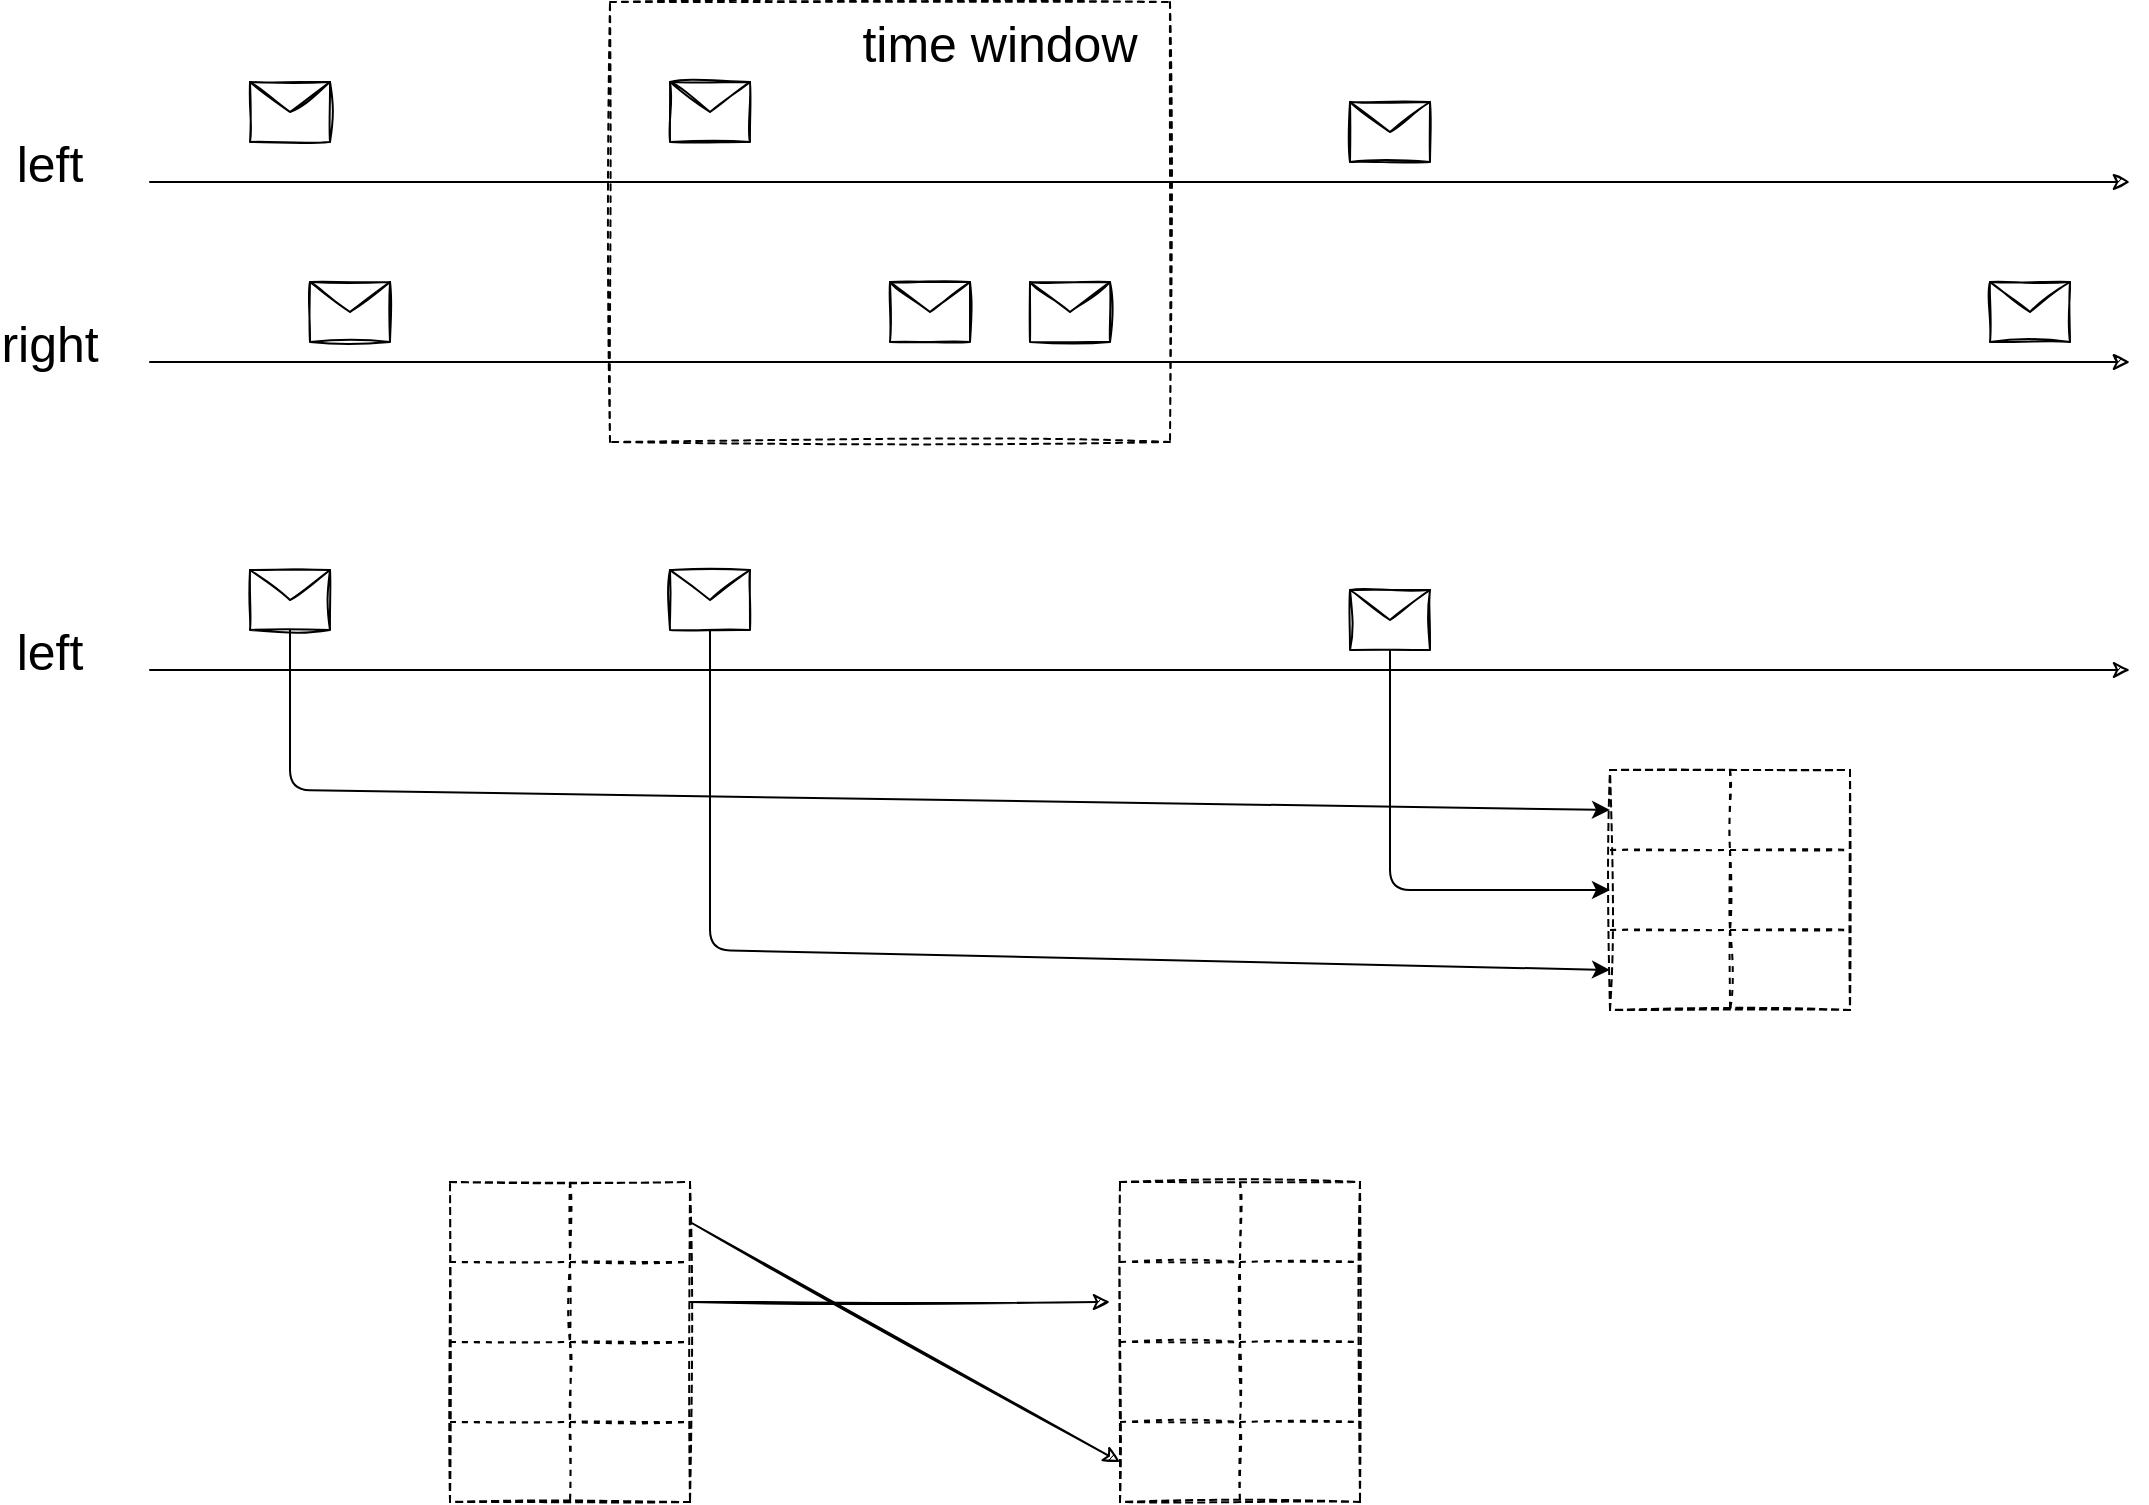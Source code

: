 <mxfile version="14.1.9" type="github">
  <diagram id="IgOOr7WAQwyWSf3Zi6I-" name="Page-1">
    <mxGraphModel dx="1422" dy="802" grid="1" gridSize="10" guides="1" tooltips="1" connect="1" arrows="1" fold="1" page="1" pageScale="1" pageWidth="1169" pageHeight="827" math="0" shadow="0">
      <root>
        <mxCell id="0" />
        <mxCell id="1" parent="0" />
        <mxCell id="rF7Z-2SYWHVIbqaT1fd9-1" value="" style="endArrow=classic;html=1;sketch=1;" edge="1" parent="1">
          <mxGeometry width="50" height="50" relative="1" as="geometry">
            <mxPoint x="100" y="110" as="sourcePoint" />
            <mxPoint x="1090" y="110" as="targetPoint" />
          </mxGeometry>
        </mxCell>
        <mxCell id="rF7Z-2SYWHVIbqaT1fd9-2" value="" style="endArrow=classic;html=1;sketch=1;" edge="1" parent="1">
          <mxGeometry width="50" height="50" relative="1" as="geometry">
            <mxPoint x="100" y="200" as="sourcePoint" />
            <mxPoint x="1090" y="200" as="targetPoint" />
          </mxGeometry>
        </mxCell>
        <mxCell id="rF7Z-2SYWHVIbqaT1fd9-4" value="&lt;font style=&quot;font-size: 25px&quot;&gt;left&lt;/font&gt;" style="text;html=1;strokeColor=none;fillColor=none;align=center;verticalAlign=middle;whiteSpace=wrap;rounded=0;" vertex="1" parent="1">
          <mxGeometry x="30" y="90" width="40" height="20" as="geometry" />
        </mxCell>
        <mxCell id="rF7Z-2SYWHVIbqaT1fd9-5" value="&lt;font style=&quot;font-size: 25px&quot;&gt;right&lt;/font&gt;" style="text;html=1;strokeColor=none;fillColor=none;align=center;verticalAlign=middle;whiteSpace=wrap;rounded=0;" vertex="1" parent="1">
          <mxGeometry x="30" y="180" width="40" height="20" as="geometry" />
        </mxCell>
        <mxCell id="rF7Z-2SYWHVIbqaT1fd9-6" value="" style="shape=message;html=1;whiteSpace=wrap;html=1;outlineConnect=0;sketch=1;" vertex="1" parent="1">
          <mxGeometry x="150" y="60" width="40" height="30" as="geometry" />
        </mxCell>
        <mxCell id="rF7Z-2SYWHVIbqaT1fd9-7" value="" style="shape=message;html=1;whiteSpace=wrap;html=1;outlineConnect=0;sketch=1;" vertex="1" parent="1">
          <mxGeometry x="180" y="160" width="40" height="30" as="geometry" />
        </mxCell>
        <mxCell id="rF7Z-2SYWHVIbqaT1fd9-8" value="" style="shape=message;html=1;whiteSpace=wrap;html=1;outlineConnect=0;sketch=1;" vertex="1" parent="1">
          <mxGeometry x="360" y="60" width="40" height="30" as="geometry" />
        </mxCell>
        <mxCell id="rF7Z-2SYWHVIbqaT1fd9-9" value="" style="shape=message;html=1;whiteSpace=wrap;html=1;outlineConnect=0;sketch=1;" vertex="1" parent="1">
          <mxGeometry x="470" y="160" width="40" height="30" as="geometry" />
        </mxCell>
        <mxCell id="rF7Z-2SYWHVIbqaT1fd9-10" value="" style="shape=message;html=1;whiteSpace=wrap;html=1;outlineConnect=0;sketch=1;" vertex="1" parent="1">
          <mxGeometry x="540" y="160" width="40" height="30" as="geometry" />
        </mxCell>
        <mxCell id="rF7Z-2SYWHVIbqaT1fd9-11" value="" style="shape=message;html=1;whiteSpace=wrap;html=1;outlineConnect=0;sketch=1;" vertex="1" parent="1">
          <mxGeometry x="700" y="70" width="40" height="30" as="geometry" />
        </mxCell>
        <mxCell id="rF7Z-2SYWHVIbqaT1fd9-12" value="" style="shape=message;html=1;whiteSpace=wrap;html=1;outlineConnect=0;sketch=1;" vertex="1" parent="1">
          <mxGeometry x="1020" y="160" width="40" height="30" as="geometry" />
        </mxCell>
        <mxCell id="rF7Z-2SYWHVIbqaT1fd9-13" value="" style="endArrow=classic;html=1;sketch=1;" edge="1" parent="1">
          <mxGeometry width="50" height="50" relative="1" as="geometry">
            <mxPoint x="100" y="354" as="sourcePoint" />
            <mxPoint x="1090" y="354" as="targetPoint" />
          </mxGeometry>
        </mxCell>
        <mxCell id="rF7Z-2SYWHVIbqaT1fd9-14" value="&lt;font style=&quot;font-size: 25px&quot;&gt;left&lt;/font&gt;" style="text;html=1;strokeColor=none;fillColor=none;align=center;verticalAlign=middle;whiteSpace=wrap;rounded=0;" vertex="1" parent="1">
          <mxGeometry x="30" y="334" width="40" height="20" as="geometry" />
        </mxCell>
        <mxCell id="rF7Z-2SYWHVIbqaT1fd9-15" value="" style="shape=message;html=1;whiteSpace=wrap;html=1;outlineConnect=0;sketch=1;" vertex="1" parent="1">
          <mxGeometry x="150" y="304" width="40" height="30" as="geometry" />
        </mxCell>
        <mxCell id="rF7Z-2SYWHVIbqaT1fd9-16" value="" style="shape=message;html=1;whiteSpace=wrap;html=1;outlineConnect=0;sketch=1;" vertex="1" parent="1">
          <mxGeometry x="360" y="304" width="40" height="30" as="geometry" />
        </mxCell>
        <mxCell id="rF7Z-2SYWHVIbqaT1fd9-17" value="" style="shape=message;html=1;whiteSpace=wrap;html=1;outlineConnect=0;sketch=1;" vertex="1" parent="1">
          <mxGeometry x="700" y="314" width="40" height="30" as="geometry" />
        </mxCell>
        <mxCell id="rF7Z-2SYWHVIbqaT1fd9-19" value="" style="rounded=0;whiteSpace=wrap;html=1;sketch=1;fillColor=none;dashed=1;" vertex="1" parent="1">
          <mxGeometry x="330" y="20" width="280" height="220" as="geometry" />
        </mxCell>
        <mxCell id="rF7Z-2SYWHVIbqaT1fd9-21" value="" style="shape=table;html=1;whiteSpace=wrap;startSize=0;container=1;collapsible=0;childLayout=tableLayout;dashed=1;sketch=1;fillColor=none;" vertex="1" parent="1">
          <mxGeometry x="830" y="404" width="120" height="120" as="geometry" />
        </mxCell>
        <mxCell id="rF7Z-2SYWHVIbqaT1fd9-22" value="" style="shape=partialRectangle;html=1;whiteSpace=wrap;collapsible=0;dropTarget=0;pointerEvents=0;fillColor=none;top=0;left=0;bottom=0;right=0;points=[[0,0.5],[1,0.5]];portConstraint=eastwest;" vertex="1" parent="rF7Z-2SYWHVIbqaT1fd9-21">
          <mxGeometry width="120" height="40" as="geometry" />
        </mxCell>
        <mxCell id="rF7Z-2SYWHVIbqaT1fd9-23" value="" style="shape=partialRectangle;html=1;whiteSpace=wrap;connectable=0;fillColor=none;top=0;left=0;bottom=0;right=0;overflow=hidden;" vertex="1" parent="rF7Z-2SYWHVIbqaT1fd9-22">
          <mxGeometry width="60" height="40" as="geometry" />
        </mxCell>
        <mxCell id="rF7Z-2SYWHVIbqaT1fd9-24" value="" style="shape=partialRectangle;html=1;whiteSpace=wrap;connectable=0;fillColor=none;top=0;left=0;bottom=0;right=0;overflow=hidden;" vertex="1" parent="rF7Z-2SYWHVIbqaT1fd9-22">
          <mxGeometry x="60" width="60" height="40" as="geometry" />
        </mxCell>
        <mxCell id="rF7Z-2SYWHVIbqaT1fd9-26" value="" style="shape=partialRectangle;html=1;whiteSpace=wrap;collapsible=0;dropTarget=0;pointerEvents=0;fillColor=none;top=0;left=0;bottom=0;right=0;points=[[0,0.5],[1,0.5]];portConstraint=eastwest;" vertex="1" parent="rF7Z-2SYWHVIbqaT1fd9-21">
          <mxGeometry y="40" width="120" height="40" as="geometry" />
        </mxCell>
        <mxCell id="rF7Z-2SYWHVIbqaT1fd9-27" value="" style="shape=partialRectangle;html=1;whiteSpace=wrap;connectable=0;fillColor=none;top=0;left=0;bottom=0;right=0;overflow=hidden;" vertex="1" parent="rF7Z-2SYWHVIbqaT1fd9-26">
          <mxGeometry width="60" height="40" as="geometry" />
        </mxCell>
        <mxCell id="rF7Z-2SYWHVIbqaT1fd9-28" value="" style="shape=partialRectangle;html=1;whiteSpace=wrap;connectable=0;fillColor=none;top=0;left=0;bottom=0;right=0;overflow=hidden;" vertex="1" parent="rF7Z-2SYWHVIbqaT1fd9-26">
          <mxGeometry x="60" width="60" height="40" as="geometry" />
        </mxCell>
        <mxCell id="rF7Z-2SYWHVIbqaT1fd9-30" value="" style="shape=partialRectangle;html=1;whiteSpace=wrap;collapsible=0;dropTarget=0;pointerEvents=0;fillColor=none;top=0;left=0;bottom=0;right=0;points=[[0,0.5],[1,0.5]];portConstraint=eastwest;" vertex="1" parent="rF7Z-2SYWHVIbqaT1fd9-21">
          <mxGeometry y="80" width="120" height="40" as="geometry" />
        </mxCell>
        <mxCell id="rF7Z-2SYWHVIbqaT1fd9-31" value="" style="shape=partialRectangle;html=1;whiteSpace=wrap;connectable=0;fillColor=none;top=0;left=0;bottom=0;right=0;overflow=hidden;" vertex="1" parent="rF7Z-2SYWHVIbqaT1fd9-30">
          <mxGeometry width="60" height="40" as="geometry" />
        </mxCell>
        <mxCell id="rF7Z-2SYWHVIbqaT1fd9-32" value="" style="shape=partialRectangle;html=1;whiteSpace=wrap;connectable=0;fillColor=none;top=0;left=0;bottom=0;right=0;overflow=hidden;" vertex="1" parent="rF7Z-2SYWHVIbqaT1fd9-30">
          <mxGeometry x="60" width="60" height="40" as="geometry" />
        </mxCell>
        <mxCell id="rF7Z-2SYWHVIbqaT1fd9-35" value="&lt;font style=&quot;font-size: 25px&quot;&gt;time window&lt;/font&gt;" style="text;html=1;strokeColor=none;fillColor=none;align=center;verticalAlign=middle;whiteSpace=wrap;rounded=0;" vertex="1" parent="1">
          <mxGeometry x="440" y="30" width="170" height="20" as="geometry" />
        </mxCell>
        <mxCell id="rF7Z-2SYWHVIbqaT1fd9-36" value="" style="endArrow=classic;html=1;exitX=0.5;exitY=1;exitDx=0;exitDy=0;entryX=0;entryY=0.5;entryDx=0;entryDy=0;" edge="1" parent="1" source="rF7Z-2SYWHVIbqaT1fd9-15" target="rF7Z-2SYWHVIbqaT1fd9-22">
          <mxGeometry width="50" height="50" relative="1" as="geometry">
            <mxPoint x="260" y="504" as="sourcePoint" />
            <mxPoint x="310" y="454" as="targetPoint" />
            <Array as="points">
              <mxPoint x="170" y="414" />
            </Array>
          </mxGeometry>
        </mxCell>
        <mxCell id="rF7Z-2SYWHVIbqaT1fd9-37" value="" style="endArrow=classic;html=1;exitX=0.5;exitY=1;exitDx=0;exitDy=0;entryX=0;entryY=0.5;entryDx=0;entryDy=0;" edge="1" parent="1" source="rF7Z-2SYWHVIbqaT1fd9-16" target="rF7Z-2SYWHVIbqaT1fd9-30">
          <mxGeometry width="50" height="50" relative="1" as="geometry">
            <mxPoint x="330" y="504" as="sourcePoint" />
            <mxPoint x="990" y="594" as="targetPoint" />
            <Array as="points">
              <mxPoint x="380" y="494" />
            </Array>
          </mxGeometry>
        </mxCell>
        <mxCell id="rF7Z-2SYWHVIbqaT1fd9-38" value="" style="endArrow=classic;html=1;exitX=0.5;exitY=1;exitDx=0;exitDy=0;entryX=0;entryY=0.5;entryDx=0;entryDy=0;" edge="1" parent="1" source="rF7Z-2SYWHVIbqaT1fd9-17" target="rF7Z-2SYWHVIbqaT1fd9-26">
          <mxGeometry width="50" height="50" relative="1" as="geometry">
            <mxPoint x="710" y="504" as="sourcePoint" />
            <mxPoint x="1160" y="634" as="targetPoint" />
            <Array as="points">
              <mxPoint x="720" y="464" />
            </Array>
          </mxGeometry>
        </mxCell>
        <mxCell id="rF7Z-2SYWHVIbqaT1fd9-39" value="" style="shape=table;html=1;whiteSpace=wrap;startSize=0;container=1;collapsible=0;childLayout=tableLayout;dashed=1;sketch=1;fillColor=none;" vertex="1" parent="1">
          <mxGeometry x="250" y="610" width="120" height="160" as="geometry" />
        </mxCell>
        <mxCell id="rF7Z-2SYWHVIbqaT1fd9-40" value="" style="shape=partialRectangle;html=1;whiteSpace=wrap;collapsible=0;dropTarget=0;pointerEvents=0;fillColor=none;top=0;left=0;bottom=0;right=0;points=[[0,0.5],[1,0.5]];portConstraint=eastwest;" vertex="1" parent="rF7Z-2SYWHVIbqaT1fd9-39">
          <mxGeometry width="120" height="40" as="geometry" />
        </mxCell>
        <mxCell id="rF7Z-2SYWHVIbqaT1fd9-41" value="" style="shape=partialRectangle;html=1;whiteSpace=wrap;connectable=0;fillColor=none;top=0;left=0;bottom=0;right=0;overflow=hidden;" vertex="1" parent="rF7Z-2SYWHVIbqaT1fd9-40">
          <mxGeometry width="60" height="40" as="geometry" />
        </mxCell>
        <mxCell id="rF7Z-2SYWHVIbqaT1fd9-42" value="" style="shape=partialRectangle;html=1;whiteSpace=wrap;connectable=0;fillColor=none;top=0;left=0;bottom=0;right=0;overflow=hidden;" vertex="1" parent="rF7Z-2SYWHVIbqaT1fd9-40">
          <mxGeometry x="60" width="60" height="40" as="geometry" />
        </mxCell>
        <mxCell id="rF7Z-2SYWHVIbqaT1fd9-43" value="" style="shape=partialRectangle;html=1;whiteSpace=wrap;collapsible=0;dropTarget=0;pointerEvents=0;fillColor=none;top=0;left=0;bottom=0;right=0;points=[[0,0.5],[1,0.5]];portConstraint=eastwest;" vertex="1" parent="rF7Z-2SYWHVIbqaT1fd9-39">
          <mxGeometry y="40" width="120" height="40" as="geometry" />
        </mxCell>
        <mxCell id="rF7Z-2SYWHVIbqaT1fd9-44" value="" style="shape=partialRectangle;html=1;whiteSpace=wrap;connectable=0;fillColor=none;top=0;left=0;bottom=0;right=0;overflow=hidden;" vertex="1" parent="rF7Z-2SYWHVIbqaT1fd9-43">
          <mxGeometry width="60" height="40" as="geometry" />
        </mxCell>
        <mxCell id="rF7Z-2SYWHVIbqaT1fd9-45" value="" style="shape=partialRectangle;html=1;whiteSpace=wrap;connectable=0;fillColor=none;top=0;left=0;bottom=0;right=0;overflow=hidden;" vertex="1" parent="rF7Z-2SYWHVIbqaT1fd9-43">
          <mxGeometry x="60" width="60" height="40" as="geometry" />
        </mxCell>
        <mxCell id="rF7Z-2SYWHVIbqaT1fd9-46" value="" style="shape=partialRectangle;html=1;whiteSpace=wrap;collapsible=0;dropTarget=0;pointerEvents=0;fillColor=none;top=0;left=0;bottom=0;right=0;points=[[0,0.5],[1,0.5]];portConstraint=eastwest;" vertex="1" parent="rF7Z-2SYWHVIbqaT1fd9-39">
          <mxGeometry y="80" width="120" height="40" as="geometry" />
        </mxCell>
        <mxCell id="rF7Z-2SYWHVIbqaT1fd9-47" value="" style="shape=partialRectangle;html=1;whiteSpace=wrap;connectable=0;fillColor=none;top=0;left=0;bottom=0;right=0;overflow=hidden;" vertex="1" parent="rF7Z-2SYWHVIbqaT1fd9-46">
          <mxGeometry width="60" height="40" as="geometry" />
        </mxCell>
        <mxCell id="rF7Z-2SYWHVIbqaT1fd9-48" value="" style="shape=partialRectangle;html=1;whiteSpace=wrap;connectable=0;fillColor=none;top=0;left=0;bottom=0;right=0;overflow=hidden;" vertex="1" parent="rF7Z-2SYWHVIbqaT1fd9-46">
          <mxGeometry x="60" width="60" height="40" as="geometry" />
        </mxCell>
        <mxCell id="rF7Z-2SYWHVIbqaT1fd9-59" style="shape=partialRectangle;html=1;whiteSpace=wrap;collapsible=0;dropTarget=0;pointerEvents=0;fillColor=none;top=0;left=0;bottom=0;right=0;points=[[0,0.5],[1,0.5]];portConstraint=eastwest;" vertex="1" parent="rF7Z-2SYWHVIbqaT1fd9-39">
          <mxGeometry y="120" width="120" height="40" as="geometry" />
        </mxCell>
        <mxCell id="rF7Z-2SYWHVIbqaT1fd9-60" style="shape=partialRectangle;html=1;whiteSpace=wrap;connectable=0;fillColor=none;top=0;left=0;bottom=0;right=0;overflow=hidden;" vertex="1" parent="rF7Z-2SYWHVIbqaT1fd9-59">
          <mxGeometry width="60" height="40" as="geometry" />
        </mxCell>
        <mxCell id="rF7Z-2SYWHVIbqaT1fd9-61" style="shape=partialRectangle;html=1;whiteSpace=wrap;connectable=0;fillColor=none;top=0;left=0;bottom=0;right=0;overflow=hidden;" vertex="1" parent="rF7Z-2SYWHVIbqaT1fd9-59">
          <mxGeometry x="60" width="60" height="40" as="geometry" />
        </mxCell>
        <mxCell id="rF7Z-2SYWHVIbqaT1fd9-49" value="" style="shape=table;html=1;whiteSpace=wrap;startSize=0;container=1;collapsible=0;childLayout=tableLayout;dashed=1;sketch=1;fillColor=none;" vertex="1" parent="1">
          <mxGeometry x="585" y="610" width="120" height="160" as="geometry" />
        </mxCell>
        <mxCell id="rF7Z-2SYWHVIbqaT1fd9-50" value="" style="shape=partialRectangle;html=1;whiteSpace=wrap;collapsible=0;dropTarget=0;pointerEvents=0;fillColor=none;top=0;left=0;bottom=0;right=0;points=[[0,0.5],[1,0.5]];portConstraint=eastwest;" vertex="1" parent="rF7Z-2SYWHVIbqaT1fd9-49">
          <mxGeometry width="120" height="40" as="geometry" />
        </mxCell>
        <mxCell id="rF7Z-2SYWHVIbqaT1fd9-51" value="" style="shape=partialRectangle;html=1;whiteSpace=wrap;connectable=0;fillColor=none;top=0;left=0;bottom=0;right=0;overflow=hidden;" vertex="1" parent="rF7Z-2SYWHVIbqaT1fd9-50">
          <mxGeometry width="60" height="40" as="geometry" />
        </mxCell>
        <mxCell id="rF7Z-2SYWHVIbqaT1fd9-52" value="" style="shape=partialRectangle;html=1;whiteSpace=wrap;connectable=0;fillColor=none;top=0;left=0;bottom=0;right=0;overflow=hidden;" vertex="1" parent="rF7Z-2SYWHVIbqaT1fd9-50">
          <mxGeometry x="60" width="60" height="40" as="geometry" />
        </mxCell>
        <mxCell id="rF7Z-2SYWHVIbqaT1fd9-53" value="" style="shape=partialRectangle;html=1;whiteSpace=wrap;collapsible=0;dropTarget=0;pointerEvents=0;fillColor=none;top=0;left=0;bottom=0;right=0;points=[[0,0.5],[1,0.5]];portConstraint=eastwest;" vertex="1" parent="rF7Z-2SYWHVIbqaT1fd9-49">
          <mxGeometry y="40" width="120" height="40" as="geometry" />
        </mxCell>
        <mxCell id="rF7Z-2SYWHVIbqaT1fd9-54" value="" style="shape=partialRectangle;html=1;whiteSpace=wrap;connectable=0;fillColor=none;top=0;left=0;bottom=0;right=0;overflow=hidden;" vertex="1" parent="rF7Z-2SYWHVIbqaT1fd9-53">
          <mxGeometry width="60" height="40" as="geometry" />
        </mxCell>
        <mxCell id="rF7Z-2SYWHVIbqaT1fd9-55" value="" style="shape=partialRectangle;html=1;whiteSpace=wrap;connectable=0;fillColor=none;top=0;left=0;bottom=0;right=0;overflow=hidden;" vertex="1" parent="rF7Z-2SYWHVIbqaT1fd9-53">
          <mxGeometry x="60" width="60" height="40" as="geometry" />
        </mxCell>
        <mxCell id="rF7Z-2SYWHVIbqaT1fd9-56" value="" style="shape=partialRectangle;html=1;whiteSpace=wrap;collapsible=0;dropTarget=0;pointerEvents=0;fillColor=none;top=0;left=0;bottom=0;right=0;points=[[0,0.5],[1,0.5]];portConstraint=eastwest;" vertex="1" parent="rF7Z-2SYWHVIbqaT1fd9-49">
          <mxGeometry y="80" width="120" height="40" as="geometry" />
        </mxCell>
        <mxCell id="rF7Z-2SYWHVIbqaT1fd9-57" value="" style="shape=partialRectangle;html=1;whiteSpace=wrap;connectable=0;fillColor=none;top=0;left=0;bottom=0;right=0;overflow=hidden;" vertex="1" parent="rF7Z-2SYWHVIbqaT1fd9-56">
          <mxGeometry width="60" height="40" as="geometry" />
        </mxCell>
        <mxCell id="rF7Z-2SYWHVIbqaT1fd9-58" value="" style="shape=partialRectangle;html=1;whiteSpace=wrap;connectable=0;fillColor=none;top=0;left=0;bottom=0;right=0;overflow=hidden;" vertex="1" parent="rF7Z-2SYWHVIbqaT1fd9-56">
          <mxGeometry x="60" width="60" height="40" as="geometry" />
        </mxCell>
        <mxCell id="rF7Z-2SYWHVIbqaT1fd9-62" style="shape=partialRectangle;html=1;whiteSpace=wrap;collapsible=0;dropTarget=0;pointerEvents=0;fillColor=none;top=0;left=0;bottom=0;right=0;points=[[0,0.5],[1,0.5]];portConstraint=eastwest;" vertex="1" parent="rF7Z-2SYWHVIbqaT1fd9-49">
          <mxGeometry y="120" width="120" height="40" as="geometry" />
        </mxCell>
        <mxCell id="rF7Z-2SYWHVIbqaT1fd9-63" style="shape=partialRectangle;html=1;whiteSpace=wrap;connectable=0;fillColor=none;top=0;left=0;bottom=0;right=0;overflow=hidden;" vertex="1" parent="rF7Z-2SYWHVIbqaT1fd9-62">
          <mxGeometry width="60" height="40" as="geometry" />
        </mxCell>
        <mxCell id="rF7Z-2SYWHVIbqaT1fd9-64" style="shape=partialRectangle;html=1;whiteSpace=wrap;connectable=0;fillColor=none;top=0;left=0;bottom=0;right=0;overflow=hidden;" vertex="1" parent="rF7Z-2SYWHVIbqaT1fd9-62">
          <mxGeometry x="60" width="60" height="40" as="geometry" />
        </mxCell>
        <mxCell id="rF7Z-2SYWHVIbqaT1fd9-65" value="" style="endArrow=classic;html=1;sketch=1;exitX=1;exitY=0.5;exitDx=0;exitDy=0;entryX=0;entryY=0.5;entryDx=0;entryDy=0;" edge="1" parent="1" source="rF7Z-2SYWHVIbqaT1fd9-40" target="rF7Z-2SYWHVIbqaT1fd9-62">
          <mxGeometry width="50" height="50" relative="1" as="geometry">
            <mxPoint x="440" y="640" as="sourcePoint" />
            <mxPoint x="490" y="590" as="targetPoint" />
          </mxGeometry>
        </mxCell>
        <mxCell id="rF7Z-2SYWHVIbqaT1fd9-66" value="" style="endArrow=classic;html=1;sketch=1;exitX=1;exitY=0.5;exitDx=0;exitDy=0;" edge="1" parent="1" source="rF7Z-2SYWHVIbqaT1fd9-43">
          <mxGeometry width="50" height="50" relative="1" as="geometry">
            <mxPoint x="390" y="690" as="sourcePoint" />
            <mxPoint x="580" y="670" as="targetPoint" />
          </mxGeometry>
        </mxCell>
      </root>
    </mxGraphModel>
  </diagram>
</mxfile>
